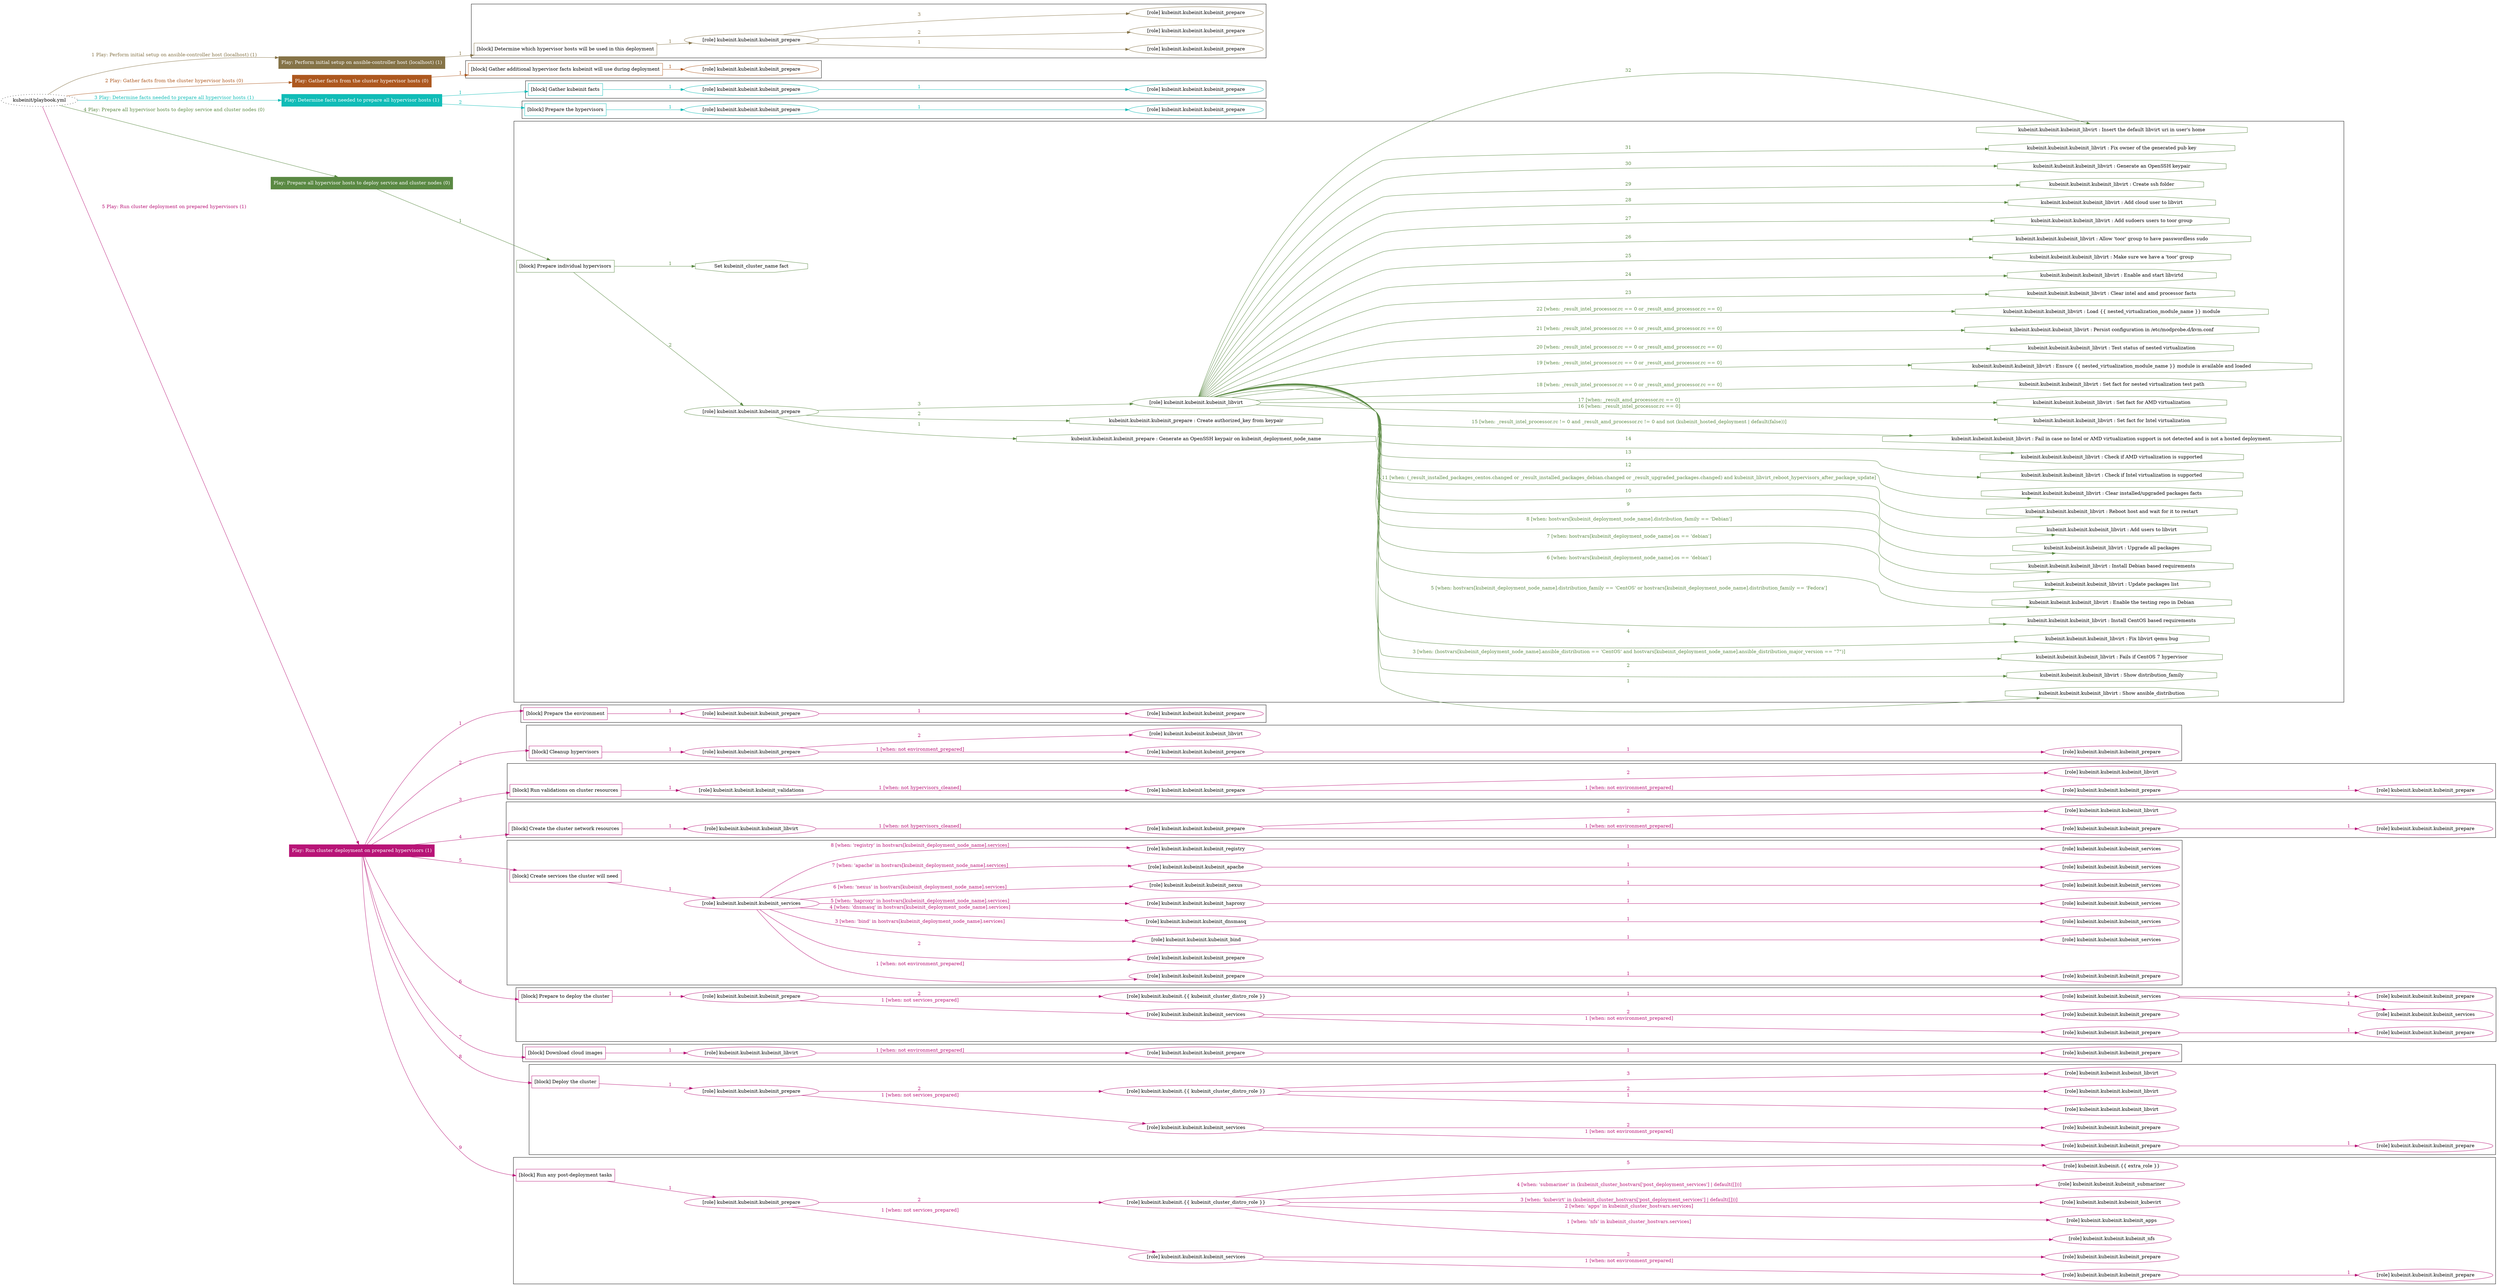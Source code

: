 digraph {
	graph [concentrate=true ordering=in rankdir=LR ratio=fill]
	edge [esep=5 sep=10]
	"kubeinit/playbook.yml" [URL="/home/runner/work/kubeinit/kubeinit/kubeinit/playbook.yml" id=playbook_5a06f77f style=dotted]
	"kubeinit/playbook.yml" -> play_745bcab9 [label="1 Play: Perform initial setup on ansible-controller host (localhost) (1)" color="#857347" fontcolor="#857347" id=edge_playbook_5a06f77f_play_745bcab9 labeltooltip="1 Play: Perform initial setup on ansible-controller host (localhost) (1)" tooltip="1 Play: Perform initial setup on ansible-controller host (localhost) (1)"]
	subgraph "Play: Perform initial setup on ansible-controller host (localhost) (1)" {
		play_745bcab9 [label="Play: Perform initial setup on ansible-controller host (localhost) (1)" URL="/home/runner/work/kubeinit/kubeinit/kubeinit/playbook.yml" color="#857347" fontcolor="#ffffff" id=play_745bcab9 shape=box style=filled tooltip=localhost]
		play_745bcab9 -> block_44c01b1d [label=1 color="#857347" fontcolor="#857347" id=edge_1_play_745bcab9_block_44c01b1d labeltooltip=1 tooltip=1]
		subgraph cluster_block_44c01b1d {
			block_44c01b1d [label="[block] Determine which hypervisor hosts will be used in this deployment" URL="/home/runner/work/kubeinit/kubeinit/kubeinit/playbook.yml" color="#857347" id=block_44c01b1d labeltooltip="Determine which hypervisor hosts will be used in this deployment" shape=box tooltip="Determine which hypervisor hosts will be used in this deployment"]
			block_44c01b1d -> role_6288dea0 [label="1 " color="#857347" fontcolor="#857347" id=edge_1_block_44c01b1d_role_6288dea0 labeltooltip="1 " tooltip="1 "]
			subgraph "kubeinit.kubeinit.kubeinit_prepare" {
				role_6288dea0 [label="[role] kubeinit.kubeinit.kubeinit_prepare" URL="/home/runner/work/kubeinit/kubeinit/kubeinit/playbook.yml" color="#857347" id=role_6288dea0 tooltip="kubeinit.kubeinit.kubeinit_prepare"]
				role_6288dea0 -> role_089f661a [label="1 " color="#857347" fontcolor="#857347" id=edge_1_role_6288dea0_role_089f661a labeltooltip="1 " tooltip="1 "]
				subgraph "kubeinit.kubeinit.kubeinit_prepare" {
					role_089f661a [label="[role] kubeinit.kubeinit.kubeinit_prepare" URL="/home/runner/.ansible/collections/ansible_collections/kubeinit/kubeinit/roles/kubeinit_prepare/tasks/build_hypervisors_group.yml" color="#857347" id=role_089f661a tooltip="kubeinit.kubeinit.kubeinit_prepare"]
				}
				role_6288dea0 -> role_5e1b01ef [label="2 " color="#857347" fontcolor="#857347" id=edge_2_role_6288dea0_role_5e1b01ef labeltooltip="2 " tooltip="2 "]
				subgraph "kubeinit.kubeinit.kubeinit_prepare" {
					role_5e1b01ef [label="[role] kubeinit.kubeinit.kubeinit_prepare" URL="/home/runner/.ansible/collections/ansible_collections/kubeinit/kubeinit/roles/kubeinit_prepare/tasks/build_hypervisors_group.yml" color="#857347" id=role_5e1b01ef tooltip="kubeinit.kubeinit.kubeinit_prepare"]
				}
				role_6288dea0 -> role_b79ca552 [label="3 " color="#857347" fontcolor="#857347" id=edge_3_role_6288dea0_role_b79ca552 labeltooltip="3 " tooltip="3 "]
				subgraph "kubeinit.kubeinit.kubeinit_prepare" {
					role_b79ca552 [label="[role] kubeinit.kubeinit.kubeinit_prepare" URL="/home/runner/.ansible/collections/ansible_collections/kubeinit/kubeinit/roles/kubeinit_prepare/tasks/build_hypervisors_group.yml" color="#857347" id=role_b79ca552 tooltip="kubeinit.kubeinit.kubeinit_prepare"]
				}
			}
		}
	}
	"kubeinit/playbook.yml" -> play_0db2e1fe [label="2 Play: Gather facts from the cluster hypervisor hosts (0)" color="#ad581f" fontcolor="#ad581f" id=edge_playbook_5a06f77f_play_0db2e1fe labeltooltip="2 Play: Gather facts from the cluster hypervisor hosts (0)" tooltip="2 Play: Gather facts from the cluster hypervisor hosts (0)"]
	subgraph "Play: Gather facts from the cluster hypervisor hosts (0)" {
		play_0db2e1fe [label="Play: Gather facts from the cluster hypervisor hosts (0)" URL="/home/runner/work/kubeinit/kubeinit/kubeinit/playbook.yml" color="#ad581f" fontcolor="#ffffff" id=play_0db2e1fe shape=box style=filled tooltip="Play: Gather facts from the cluster hypervisor hosts (0)"]
		play_0db2e1fe -> block_32d5d9a7 [label=1 color="#ad581f" fontcolor="#ad581f" id=edge_1_play_0db2e1fe_block_32d5d9a7 labeltooltip=1 tooltip=1]
		subgraph cluster_block_32d5d9a7 {
			block_32d5d9a7 [label="[block] Gather additional hypervisor facts kubeinit will use during deployment" URL="/home/runner/work/kubeinit/kubeinit/kubeinit/playbook.yml" color="#ad581f" id=block_32d5d9a7 labeltooltip="Gather additional hypervisor facts kubeinit will use during deployment" shape=box tooltip="Gather additional hypervisor facts kubeinit will use during deployment"]
			block_32d5d9a7 -> role_adc06d21 [label="1 " color="#ad581f" fontcolor="#ad581f" id=edge_1_block_32d5d9a7_role_adc06d21 labeltooltip="1 " tooltip="1 "]
			subgraph "kubeinit.kubeinit.kubeinit_prepare" {
				role_adc06d21 [label="[role] kubeinit.kubeinit.kubeinit_prepare" URL="/home/runner/work/kubeinit/kubeinit/kubeinit/playbook.yml" color="#ad581f" id=role_adc06d21 tooltip="kubeinit.kubeinit.kubeinit_prepare"]
			}
		}
	}
	"kubeinit/playbook.yml" -> play_4bace11b [label="3 Play: Determine facts needed to prepare all hypervisor hosts (1)" color="#10bcb7" fontcolor="#10bcb7" id=edge_playbook_5a06f77f_play_4bace11b labeltooltip="3 Play: Determine facts needed to prepare all hypervisor hosts (1)" tooltip="3 Play: Determine facts needed to prepare all hypervisor hosts (1)"]
	subgraph "Play: Determine facts needed to prepare all hypervisor hosts (1)" {
		play_4bace11b [label="Play: Determine facts needed to prepare all hypervisor hosts (1)" URL="/home/runner/work/kubeinit/kubeinit/kubeinit/playbook.yml" color="#10bcb7" fontcolor="#ffffff" id=play_4bace11b shape=box style=filled tooltip=localhost]
		play_4bace11b -> block_f91a1fcb [label=1 color="#10bcb7" fontcolor="#10bcb7" id=edge_1_play_4bace11b_block_f91a1fcb labeltooltip=1 tooltip=1]
		subgraph cluster_block_f91a1fcb {
			block_f91a1fcb [label="[block] Gather kubeinit facts" URL="/home/runner/work/kubeinit/kubeinit/kubeinit/playbook.yml" color="#10bcb7" id=block_f91a1fcb labeltooltip="Gather kubeinit facts" shape=box tooltip="Gather kubeinit facts"]
			block_f91a1fcb -> role_a0c0fd13 [label="1 " color="#10bcb7" fontcolor="#10bcb7" id=edge_1_block_f91a1fcb_role_a0c0fd13 labeltooltip="1 " tooltip="1 "]
			subgraph "kubeinit.kubeinit.kubeinit_prepare" {
				role_a0c0fd13 [label="[role] kubeinit.kubeinit.kubeinit_prepare" URL="/home/runner/work/kubeinit/kubeinit/kubeinit/playbook.yml" color="#10bcb7" id=role_a0c0fd13 tooltip="kubeinit.kubeinit.kubeinit_prepare"]
				role_a0c0fd13 -> role_08e5127f [label="1 " color="#10bcb7" fontcolor="#10bcb7" id=edge_1_role_a0c0fd13_role_08e5127f labeltooltip="1 " tooltip="1 "]
				subgraph "kubeinit.kubeinit.kubeinit_prepare" {
					role_08e5127f [label="[role] kubeinit.kubeinit.kubeinit_prepare" URL="/home/runner/.ansible/collections/ansible_collections/kubeinit/kubeinit/roles/kubeinit_prepare/tasks/gather_kubeinit_facts.yml" color="#10bcb7" id=role_08e5127f tooltip="kubeinit.kubeinit.kubeinit_prepare"]
				}
			}
		}
		play_4bace11b -> block_10a8e605 [label=2 color="#10bcb7" fontcolor="#10bcb7" id=edge_2_play_4bace11b_block_10a8e605 labeltooltip=2 tooltip=2]
		subgraph cluster_block_10a8e605 {
			block_10a8e605 [label="[block] Prepare the hypervisors" URL="/home/runner/work/kubeinit/kubeinit/kubeinit/playbook.yml" color="#10bcb7" id=block_10a8e605 labeltooltip="Prepare the hypervisors" shape=box tooltip="Prepare the hypervisors"]
			block_10a8e605 -> role_fb8d6422 [label="1 " color="#10bcb7" fontcolor="#10bcb7" id=edge_1_block_10a8e605_role_fb8d6422 labeltooltip="1 " tooltip="1 "]
			subgraph "kubeinit.kubeinit.kubeinit_prepare" {
				role_fb8d6422 [label="[role] kubeinit.kubeinit.kubeinit_prepare" URL="/home/runner/work/kubeinit/kubeinit/kubeinit/playbook.yml" color="#10bcb7" id=role_fb8d6422 tooltip="kubeinit.kubeinit.kubeinit_prepare"]
				role_fb8d6422 -> role_c85e2ff6 [label="1 " color="#10bcb7" fontcolor="#10bcb7" id=edge_1_role_fb8d6422_role_c85e2ff6 labeltooltip="1 " tooltip="1 "]
				subgraph "kubeinit.kubeinit.kubeinit_prepare" {
					role_c85e2ff6 [label="[role] kubeinit.kubeinit.kubeinit_prepare" URL="/home/runner/.ansible/collections/ansible_collections/kubeinit/kubeinit/roles/kubeinit_prepare/tasks/gather_kubeinit_facts.yml" color="#10bcb7" id=role_c85e2ff6 tooltip="kubeinit.kubeinit.kubeinit_prepare"]
				}
			}
		}
	}
	"kubeinit/playbook.yml" -> play_b6dbff73 [label="4 Play: Prepare all hypervisor hosts to deploy service and cluster nodes (0)" color="#5a8943" fontcolor="#5a8943" id=edge_playbook_5a06f77f_play_b6dbff73 labeltooltip="4 Play: Prepare all hypervisor hosts to deploy service and cluster nodes (0)" tooltip="4 Play: Prepare all hypervisor hosts to deploy service and cluster nodes (0)"]
	subgraph "Play: Prepare all hypervisor hosts to deploy service and cluster nodes (0)" {
		play_b6dbff73 [label="Play: Prepare all hypervisor hosts to deploy service and cluster nodes (0)" URL="/home/runner/work/kubeinit/kubeinit/kubeinit/playbook.yml" color="#5a8943" fontcolor="#ffffff" id=play_b6dbff73 shape=box style=filled tooltip="Play: Prepare all hypervisor hosts to deploy service and cluster nodes (0)"]
		play_b6dbff73 -> block_6ac5d6a9 [label=1 color="#5a8943" fontcolor="#5a8943" id=edge_1_play_b6dbff73_block_6ac5d6a9 labeltooltip=1 tooltip=1]
		subgraph cluster_block_6ac5d6a9 {
			block_6ac5d6a9 [label="[block] Prepare individual hypervisors" URL="/home/runner/work/kubeinit/kubeinit/kubeinit/playbook.yml" color="#5a8943" id=block_6ac5d6a9 labeltooltip="Prepare individual hypervisors" shape=box tooltip="Prepare individual hypervisors"]
			block_6ac5d6a9 -> role_c05a26fb [label="2 " color="#5a8943" fontcolor="#5a8943" id=edge_2_block_6ac5d6a9_role_c05a26fb labeltooltip="2 " tooltip="2 "]
			subgraph "kubeinit.kubeinit.kubeinit_prepare" {
				role_c05a26fb [label="[role] kubeinit.kubeinit.kubeinit_prepare" URL="/home/runner/work/kubeinit/kubeinit/kubeinit/playbook.yml" color="#5a8943" id=role_c05a26fb tooltip="kubeinit.kubeinit.kubeinit_prepare"]
				task_4cca8881 [label="kubeinit.kubeinit.kubeinit_prepare : Generate an OpenSSH keypair on kubeinit_deployment_node_name" URL="/home/runner/.ansible/collections/ansible_collections/kubeinit/kubeinit/roles/kubeinit_prepare/tasks/prepare_hypervisor.yml" color="#5a8943" id=task_4cca8881 shape=octagon tooltip="kubeinit.kubeinit.kubeinit_prepare : Generate an OpenSSH keypair on kubeinit_deployment_node_name"]
				role_c05a26fb -> task_4cca8881 [label="1 " color="#5a8943" fontcolor="#5a8943" id=edge_1_role_c05a26fb_task_4cca8881 labeltooltip="1 " tooltip="1 "]
				task_a20b1098 [label="kubeinit.kubeinit.kubeinit_prepare : Create authorized_key from keypair" URL="/home/runner/.ansible/collections/ansible_collections/kubeinit/kubeinit/roles/kubeinit_prepare/tasks/prepare_hypervisor.yml" color="#5a8943" id=task_a20b1098 shape=octagon tooltip="kubeinit.kubeinit.kubeinit_prepare : Create authorized_key from keypair"]
				role_c05a26fb -> task_a20b1098 [label="2 " color="#5a8943" fontcolor="#5a8943" id=edge_2_role_c05a26fb_task_a20b1098 labeltooltip="2 " tooltip="2 "]
				role_c05a26fb -> role_e1fb446c [label="3 " color="#5a8943" fontcolor="#5a8943" id=edge_3_role_c05a26fb_role_e1fb446c labeltooltip="3 " tooltip="3 "]
				subgraph "kubeinit.kubeinit.kubeinit_libvirt" {
					role_e1fb446c [label="[role] kubeinit.kubeinit.kubeinit_libvirt" URL="/home/runner/.ansible/collections/ansible_collections/kubeinit/kubeinit/roles/kubeinit_prepare/tasks/prepare_hypervisor.yml" color="#5a8943" id=role_e1fb446c tooltip="kubeinit.kubeinit.kubeinit_libvirt"]
					task_1c48195c [label="kubeinit.kubeinit.kubeinit_libvirt : Show ansible_distribution" URL="/home/runner/.ansible/collections/ansible_collections/kubeinit/kubeinit/roles/kubeinit_libvirt/tasks/main.yml" color="#5a8943" id=task_1c48195c shape=octagon tooltip="kubeinit.kubeinit.kubeinit_libvirt : Show ansible_distribution"]
					role_e1fb446c -> task_1c48195c [label="1 " color="#5a8943" fontcolor="#5a8943" id=edge_1_role_e1fb446c_task_1c48195c labeltooltip="1 " tooltip="1 "]
					task_931b3c91 [label="kubeinit.kubeinit.kubeinit_libvirt : Show distribution_family" URL="/home/runner/.ansible/collections/ansible_collections/kubeinit/kubeinit/roles/kubeinit_libvirt/tasks/main.yml" color="#5a8943" id=task_931b3c91 shape=octagon tooltip="kubeinit.kubeinit.kubeinit_libvirt : Show distribution_family"]
					role_e1fb446c -> task_931b3c91 [label="2 " color="#5a8943" fontcolor="#5a8943" id=edge_2_role_e1fb446c_task_931b3c91 labeltooltip="2 " tooltip="2 "]
					task_45664480 [label="kubeinit.kubeinit.kubeinit_libvirt : Fails if CentOS 7 hypervisor" URL="/home/runner/.ansible/collections/ansible_collections/kubeinit/kubeinit/roles/kubeinit_libvirt/tasks/main.yml" color="#5a8943" id=task_45664480 shape=octagon tooltip="kubeinit.kubeinit.kubeinit_libvirt : Fails if CentOS 7 hypervisor"]
					role_e1fb446c -> task_45664480 [label="3 [when: (hostvars[kubeinit_deployment_node_name].ansible_distribution == 'CentOS' and hostvars[kubeinit_deployment_node_name].ansible_distribution_major_version == \"7\")]" color="#5a8943" fontcolor="#5a8943" id=edge_3_role_e1fb446c_task_45664480 labeltooltip="3 [when: (hostvars[kubeinit_deployment_node_name].ansible_distribution == 'CentOS' and hostvars[kubeinit_deployment_node_name].ansible_distribution_major_version == \"7\")]" tooltip="3 [when: (hostvars[kubeinit_deployment_node_name].ansible_distribution == 'CentOS' and hostvars[kubeinit_deployment_node_name].ansible_distribution_major_version == \"7\")]"]
					task_46d58f54 [label="kubeinit.kubeinit.kubeinit_libvirt : Fix libvirt qemu bug" URL="/home/runner/.ansible/collections/ansible_collections/kubeinit/kubeinit/roles/kubeinit_libvirt/tasks/main.yml" color="#5a8943" id=task_46d58f54 shape=octagon tooltip="kubeinit.kubeinit.kubeinit_libvirt : Fix libvirt qemu bug"]
					role_e1fb446c -> task_46d58f54 [label="4 " color="#5a8943" fontcolor="#5a8943" id=edge_4_role_e1fb446c_task_46d58f54 labeltooltip="4 " tooltip="4 "]
					task_53f53c1d [label="kubeinit.kubeinit.kubeinit_libvirt : Install CentOS based requirements" URL="/home/runner/.ansible/collections/ansible_collections/kubeinit/kubeinit/roles/kubeinit_libvirt/tasks/main.yml" color="#5a8943" id=task_53f53c1d shape=octagon tooltip="kubeinit.kubeinit.kubeinit_libvirt : Install CentOS based requirements"]
					role_e1fb446c -> task_53f53c1d [label="5 [when: hostvars[kubeinit_deployment_node_name].distribution_family == 'CentOS' or hostvars[kubeinit_deployment_node_name].distribution_family == 'Fedora']" color="#5a8943" fontcolor="#5a8943" id=edge_5_role_e1fb446c_task_53f53c1d labeltooltip="5 [when: hostvars[kubeinit_deployment_node_name].distribution_family == 'CentOS' or hostvars[kubeinit_deployment_node_name].distribution_family == 'Fedora']" tooltip="5 [when: hostvars[kubeinit_deployment_node_name].distribution_family == 'CentOS' or hostvars[kubeinit_deployment_node_name].distribution_family == 'Fedora']"]
					task_e3c88bf7 [label="kubeinit.kubeinit.kubeinit_libvirt : Enable the testing repo in Debian" URL="/home/runner/.ansible/collections/ansible_collections/kubeinit/kubeinit/roles/kubeinit_libvirt/tasks/main.yml" color="#5a8943" id=task_e3c88bf7 shape=octagon tooltip="kubeinit.kubeinit.kubeinit_libvirt : Enable the testing repo in Debian"]
					role_e1fb446c -> task_e3c88bf7 [label="6 [when: hostvars[kubeinit_deployment_node_name].os == 'debian']" color="#5a8943" fontcolor="#5a8943" id=edge_6_role_e1fb446c_task_e3c88bf7 labeltooltip="6 [when: hostvars[kubeinit_deployment_node_name].os == 'debian']" tooltip="6 [when: hostvars[kubeinit_deployment_node_name].os == 'debian']"]
					task_7a9c1ec0 [label="kubeinit.kubeinit.kubeinit_libvirt : Update packages list" URL="/home/runner/.ansible/collections/ansible_collections/kubeinit/kubeinit/roles/kubeinit_libvirt/tasks/main.yml" color="#5a8943" id=task_7a9c1ec0 shape=octagon tooltip="kubeinit.kubeinit.kubeinit_libvirt : Update packages list"]
					role_e1fb446c -> task_7a9c1ec0 [label="7 [when: hostvars[kubeinit_deployment_node_name].os == 'debian']" color="#5a8943" fontcolor="#5a8943" id=edge_7_role_e1fb446c_task_7a9c1ec0 labeltooltip="7 [when: hostvars[kubeinit_deployment_node_name].os == 'debian']" tooltip="7 [when: hostvars[kubeinit_deployment_node_name].os == 'debian']"]
					task_b29f6ad9 [label="kubeinit.kubeinit.kubeinit_libvirt : Install Debian based requirements" URL="/home/runner/.ansible/collections/ansible_collections/kubeinit/kubeinit/roles/kubeinit_libvirt/tasks/main.yml" color="#5a8943" id=task_b29f6ad9 shape=octagon tooltip="kubeinit.kubeinit.kubeinit_libvirt : Install Debian based requirements"]
					role_e1fb446c -> task_b29f6ad9 [label="8 [when: hostvars[kubeinit_deployment_node_name].distribution_family == 'Debian']" color="#5a8943" fontcolor="#5a8943" id=edge_8_role_e1fb446c_task_b29f6ad9 labeltooltip="8 [when: hostvars[kubeinit_deployment_node_name].distribution_family == 'Debian']" tooltip="8 [when: hostvars[kubeinit_deployment_node_name].distribution_family == 'Debian']"]
					task_fd6a9388 [label="kubeinit.kubeinit.kubeinit_libvirt : Upgrade all packages" URL="/home/runner/.ansible/collections/ansible_collections/kubeinit/kubeinit/roles/kubeinit_libvirt/tasks/main.yml" color="#5a8943" id=task_fd6a9388 shape=octagon tooltip="kubeinit.kubeinit.kubeinit_libvirt : Upgrade all packages"]
					role_e1fb446c -> task_fd6a9388 [label="9 " color="#5a8943" fontcolor="#5a8943" id=edge_9_role_e1fb446c_task_fd6a9388 labeltooltip="9 " tooltip="9 "]
					task_3531d878 [label="kubeinit.kubeinit.kubeinit_libvirt : Add users to libvirt" URL="/home/runner/.ansible/collections/ansible_collections/kubeinit/kubeinit/roles/kubeinit_libvirt/tasks/main.yml" color="#5a8943" id=task_3531d878 shape=octagon tooltip="kubeinit.kubeinit.kubeinit_libvirt : Add users to libvirt"]
					role_e1fb446c -> task_3531d878 [label="10 " color="#5a8943" fontcolor="#5a8943" id=edge_10_role_e1fb446c_task_3531d878 labeltooltip="10 " tooltip="10 "]
					task_2c85b788 [label="kubeinit.kubeinit.kubeinit_libvirt : Reboot host and wait for it to restart" URL="/home/runner/.ansible/collections/ansible_collections/kubeinit/kubeinit/roles/kubeinit_libvirt/tasks/main.yml" color="#5a8943" id=task_2c85b788 shape=octagon tooltip="kubeinit.kubeinit.kubeinit_libvirt : Reboot host and wait for it to restart"]
					role_e1fb446c -> task_2c85b788 [label="11 [when: (_result_installed_packages_centos.changed or _result_installed_packages_debian.changed or _result_upgraded_packages.changed) and kubeinit_libvirt_reboot_hypervisors_after_package_update]" color="#5a8943" fontcolor="#5a8943" id=edge_11_role_e1fb446c_task_2c85b788 labeltooltip="11 [when: (_result_installed_packages_centos.changed or _result_installed_packages_debian.changed or _result_upgraded_packages.changed) and kubeinit_libvirt_reboot_hypervisors_after_package_update]" tooltip="11 [when: (_result_installed_packages_centos.changed or _result_installed_packages_debian.changed or _result_upgraded_packages.changed) and kubeinit_libvirt_reboot_hypervisors_after_package_update]"]
					task_c77d5ec5 [label="kubeinit.kubeinit.kubeinit_libvirt : Clear installed/upgraded packages facts" URL="/home/runner/.ansible/collections/ansible_collections/kubeinit/kubeinit/roles/kubeinit_libvirt/tasks/main.yml" color="#5a8943" id=task_c77d5ec5 shape=octagon tooltip="kubeinit.kubeinit.kubeinit_libvirt : Clear installed/upgraded packages facts"]
					role_e1fb446c -> task_c77d5ec5 [label="12 " color="#5a8943" fontcolor="#5a8943" id=edge_12_role_e1fb446c_task_c77d5ec5 labeltooltip="12 " tooltip="12 "]
					task_58f0a081 [label="kubeinit.kubeinit.kubeinit_libvirt : Check if Intel virtualization is supported" URL="/home/runner/.ansible/collections/ansible_collections/kubeinit/kubeinit/roles/kubeinit_libvirt/tasks/main.yml" color="#5a8943" id=task_58f0a081 shape=octagon tooltip="kubeinit.kubeinit.kubeinit_libvirt : Check if Intel virtualization is supported"]
					role_e1fb446c -> task_58f0a081 [label="13 " color="#5a8943" fontcolor="#5a8943" id=edge_13_role_e1fb446c_task_58f0a081 labeltooltip="13 " tooltip="13 "]
					task_829608a8 [label="kubeinit.kubeinit.kubeinit_libvirt : Check if AMD virtualization is supported" URL="/home/runner/.ansible/collections/ansible_collections/kubeinit/kubeinit/roles/kubeinit_libvirt/tasks/main.yml" color="#5a8943" id=task_829608a8 shape=octagon tooltip="kubeinit.kubeinit.kubeinit_libvirt : Check if AMD virtualization is supported"]
					role_e1fb446c -> task_829608a8 [label="14 " color="#5a8943" fontcolor="#5a8943" id=edge_14_role_e1fb446c_task_829608a8 labeltooltip="14 " tooltip="14 "]
					task_ed0d2cd3 [label="kubeinit.kubeinit.kubeinit_libvirt : Fail in case no Intel or AMD virtualization support is not detected and is not a hosted deployment." URL="/home/runner/.ansible/collections/ansible_collections/kubeinit/kubeinit/roles/kubeinit_libvirt/tasks/main.yml" color="#5a8943" id=task_ed0d2cd3 shape=octagon tooltip="kubeinit.kubeinit.kubeinit_libvirt : Fail in case no Intel or AMD virtualization support is not detected and is not a hosted deployment."]
					role_e1fb446c -> task_ed0d2cd3 [label="15 [when: _result_intel_processor.rc != 0 and _result_amd_processor.rc != 0 and not (kubeinit_hosted_deployment | default(false))]" color="#5a8943" fontcolor="#5a8943" id=edge_15_role_e1fb446c_task_ed0d2cd3 labeltooltip="15 [when: _result_intel_processor.rc != 0 and _result_amd_processor.rc != 0 and not (kubeinit_hosted_deployment | default(false))]" tooltip="15 [when: _result_intel_processor.rc != 0 and _result_amd_processor.rc != 0 and not (kubeinit_hosted_deployment | default(false))]"]
					task_13b43f7e [label="kubeinit.kubeinit.kubeinit_libvirt : Set fact for Intel virtualization" URL="/home/runner/.ansible/collections/ansible_collections/kubeinit/kubeinit/roles/kubeinit_libvirt/tasks/main.yml" color="#5a8943" id=task_13b43f7e shape=octagon tooltip="kubeinit.kubeinit.kubeinit_libvirt : Set fact for Intel virtualization"]
					role_e1fb446c -> task_13b43f7e [label="16 [when: _result_intel_processor.rc == 0]" color="#5a8943" fontcolor="#5a8943" id=edge_16_role_e1fb446c_task_13b43f7e labeltooltip="16 [when: _result_intel_processor.rc == 0]" tooltip="16 [when: _result_intel_processor.rc == 0]"]
					task_3802a730 [label="kubeinit.kubeinit.kubeinit_libvirt : Set fact for AMD virtualization" URL="/home/runner/.ansible/collections/ansible_collections/kubeinit/kubeinit/roles/kubeinit_libvirt/tasks/main.yml" color="#5a8943" id=task_3802a730 shape=octagon tooltip="kubeinit.kubeinit.kubeinit_libvirt : Set fact for AMD virtualization"]
					role_e1fb446c -> task_3802a730 [label="17 [when: _result_amd_processor.rc == 0]" color="#5a8943" fontcolor="#5a8943" id=edge_17_role_e1fb446c_task_3802a730 labeltooltip="17 [when: _result_amd_processor.rc == 0]" tooltip="17 [when: _result_amd_processor.rc == 0]"]
					task_8b352c4b [label="kubeinit.kubeinit.kubeinit_libvirt : Set fact for nested virtualization test path" URL="/home/runner/.ansible/collections/ansible_collections/kubeinit/kubeinit/roles/kubeinit_libvirt/tasks/main.yml" color="#5a8943" id=task_8b352c4b shape=octagon tooltip="kubeinit.kubeinit.kubeinit_libvirt : Set fact for nested virtualization test path"]
					role_e1fb446c -> task_8b352c4b [label="18 [when: _result_intel_processor.rc == 0 or _result_amd_processor.rc == 0]" color="#5a8943" fontcolor="#5a8943" id=edge_18_role_e1fb446c_task_8b352c4b labeltooltip="18 [when: _result_intel_processor.rc == 0 or _result_amd_processor.rc == 0]" tooltip="18 [when: _result_intel_processor.rc == 0 or _result_amd_processor.rc == 0]"]
					task_d4ec52e2 [label="kubeinit.kubeinit.kubeinit_libvirt : Ensure {{ nested_virtualization_module_name }} module is available and loaded" URL="/home/runner/.ansible/collections/ansible_collections/kubeinit/kubeinit/roles/kubeinit_libvirt/tasks/main.yml" color="#5a8943" id=task_d4ec52e2 shape=octagon tooltip="kubeinit.kubeinit.kubeinit_libvirt : Ensure {{ nested_virtualization_module_name }} module is available and loaded"]
					role_e1fb446c -> task_d4ec52e2 [label="19 [when: _result_intel_processor.rc == 0 or _result_amd_processor.rc == 0]" color="#5a8943" fontcolor="#5a8943" id=edge_19_role_e1fb446c_task_d4ec52e2 labeltooltip="19 [when: _result_intel_processor.rc == 0 or _result_amd_processor.rc == 0]" tooltip="19 [when: _result_intel_processor.rc == 0 or _result_amd_processor.rc == 0]"]
					task_94b048f8 [label="kubeinit.kubeinit.kubeinit_libvirt : Test status of nested virtualization" URL="/home/runner/.ansible/collections/ansible_collections/kubeinit/kubeinit/roles/kubeinit_libvirt/tasks/main.yml" color="#5a8943" id=task_94b048f8 shape=octagon tooltip="kubeinit.kubeinit.kubeinit_libvirt : Test status of nested virtualization"]
					role_e1fb446c -> task_94b048f8 [label="20 [when: _result_intel_processor.rc == 0 or _result_amd_processor.rc == 0]" color="#5a8943" fontcolor="#5a8943" id=edge_20_role_e1fb446c_task_94b048f8 labeltooltip="20 [when: _result_intel_processor.rc == 0 or _result_amd_processor.rc == 0]" tooltip="20 [when: _result_intel_processor.rc == 0 or _result_amd_processor.rc == 0]"]
					task_8ee1258c [label="kubeinit.kubeinit.kubeinit_libvirt : Persist configuration in /etc/modprobe.d/kvm.conf" URL="/home/runner/.ansible/collections/ansible_collections/kubeinit/kubeinit/roles/kubeinit_libvirt/tasks/main.yml" color="#5a8943" id=task_8ee1258c shape=octagon tooltip="kubeinit.kubeinit.kubeinit_libvirt : Persist configuration in /etc/modprobe.d/kvm.conf"]
					role_e1fb446c -> task_8ee1258c [label="21 [when: _result_intel_processor.rc == 0 or _result_amd_processor.rc == 0]" color="#5a8943" fontcolor="#5a8943" id=edge_21_role_e1fb446c_task_8ee1258c labeltooltip="21 [when: _result_intel_processor.rc == 0 or _result_amd_processor.rc == 0]" tooltip="21 [when: _result_intel_processor.rc == 0 or _result_amd_processor.rc == 0]"]
					task_c0578fea [label="kubeinit.kubeinit.kubeinit_libvirt : Load {{ nested_virtualization_module_name }} module" URL="/home/runner/.ansible/collections/ansible_collections/kubeinit/kubeinit/roles/kubeinit_libvirt/tasks/main.yml" color="#5a8943" id=task_c0578fea shape=octagon tooltip="kubeinit.kubeinit.kubeinit_libvirt : Load {{ nested_virtualization_module_name }} module"]
					role_e1fb446c -> task_c0578fea [label="22 [when: _result_intel_processor.rc == 0 or _result_amd_processor.rc == 0]" color="#5a8943" fontcolor="#5a8943" id=edge_22_role_e1fb446c_task_c0578fea labeltooltip="22 [when: _result_intel_processor.rc == 0 or _result_amd_processor.rc == 0]" tooltip="22 [when: _result_intel_processor.rc == 0 or _result_amd_processor.rc == 0]"]
					task_1871270e [label="kubeinit.kubeinit.kubeinit_libvirt : Clear intel and amd processor facts" URL="/home/runner/.ansible/collections/ansible_collections/kubeinit/kubeinit/roles/kubeinit_libvirt/tasks/main.yml" color="#5a8943" id=task_1871270e shape=octagon tooltip="kubeinit.kubeinit.kubeinit_libvirt : Clear intel and amd processor facts"]
					role_e1fb446c -> task_1871270e [label="23 " color="#5a8943" fontcolor="#5a8943" id=edge_23_role_e1fb446c_task_1871270e labeltooltip="23 " tooltip="23 "]
					task_1c237d00 [label="kubeinit.kubeinit.kubeinit_libvirt : Enable and start libvirtd" URL="/home/runner/.ansible/collections/ansible_collections/kubeinit/kubeinit/roles/kubeinit_libvirt/tasks/main.yml" color="#5a8943" id=task_1c237d00 shape=octagon tooltip="kubeinit.kubeinit.kubeinit_libvirt : Enable and start libvirtd"]
					role_e1fb446c -> task_1c237d00 [label="24 " color="#5a8943" fontcolor="#5a8943" id=edge_24_role_e1fb446c_task_1c237d00 labeltooltip="24 " tooltip="24 "]
					task_e23d203a [label="kubeinit.kubeinit.kubeinit_libvirt : Make sure we have a 'toor' group" URL="/home/runner/.ansible/collections/ansible_collections/kubeinit/kubeinit/roles/kubeinit_libvirt/tasks/60_create_cloud_user.yml" color="#5a8943" id=task_e23d203a shape=octagon tooltip="kubeinit.kubeinit.kubeinit_libvirt : Make sure we have a 'toor' group"]
					role_e1fb446c -> task_e23d203a [label="25 " color="#5a8943" fontcolor="#5a8943" id=edge_25_role_e1fb446c_task_e23d203a labeltooltip="25 " tooltip="25 "]
					task_b56868fe [label="kubeinit.kubeinit.kubeinit_libvirt : Allow 'toor' group to have passwordless sudo" URL="/home/runner/.ansible/collections/ansible_collections/kubeinit/kubeinit/roles/kubeinit_libvirt/tasks/60_create_cloud_user.yml" color="#5a8943" id=task_b56868fe shape=octagon tooltip="kubeinit.kubeinit.kubeinit_libvirt : Allow 'toor' group to have passwordless sudo"]
					role_e1fb446c -> task_b56868fe [label="26 " color="#5a8943" fontcolor="#5a8943" id=edge_26_role_e1fb446c_task_b56868fe labeltooltip="26 " tooltip="26 "]
					task_059732e3 [label="kubeinit.kubeinit.kubeinit_libvirt : Add sudoers users to toor group" URL="/home/runner/.ansible/collections/ansible_collections/kubeinit/kubeinit/roles/kubeinit_libvirt/tasks/60_create_cloud_user.yml" color="#5a8943" id=task_059732e3 shape=octagon tooltip="kubeinit.kubeinit.kubeinit_libvirt : Add sudoers users to toor group"]
					role_e1fb446c -> task_059732e3 [label="27 " color="#5a8943" fontcolor="#5a8943" id=edge_27_role_e1fb446c_task_059732e3 labeltooltip="27 " tooltip="27 "]
					task_7fac3bc8 [label="kubeinit.kubeinit.kubeinit_libvirt : Add cloud user to libvirt" URL="/home/runner/.ansible/collections/ansible_collections/kubeinit/kubeinit/roles/kubeinit_libvirt/tasks/60_create_cloud_user.yml" color="#5a8943" id=task_7fac3bc8 shape=octagon tooltip="kubeinit.kubeinit.kubeinit_libvirt : Add cloud user to libvirt"]
					role_e1fb446c -> task_7fac3bc8 [label="28 " color="#5a8943" fontcolor="#5a8943" id=edge_28_role_e1fb446c_task_7fac3bc8 labeltooltip="28 " tooltip="28 "]
					task_1409cc5d [label="kubeinit.kubeinit.kubeinit_libvirt : Create ssh folder" URL="/home/runner/.ansible/collections/ansible_collections/kubeinit/kubeinit/roles/kubeinit_libvirt/tasks/60_create_cloud_user.yml" color="#5a8943" id=task_1409cc5d shape=octagon tooltip="kubeinit.kubeinit.kubeinit_libvirt : Create ssh folder"]
					role_e1fb446c -> task_1409cc5d [label="29 " color="#5a8943" fontcolor="#5a8943" id=edge_29_role_e1fb446c_task_1409cc5d labeltooltip="29 " tooltip="29 "]
					task_93743796 [label="kubeinit.kubeinit.kubeinit_libvirt : Generate an OpenSSH keypair" URL="/home/runner/.ansible/collections/ansible_collections/kubeinit/kubeinit/roles/kubeinit_libvirt/tasks/60_create_cloud_user.yml" color="#5a8943" id=task_93743796 shape=octagon tooltip="kubeinit.kubeinit.kubeinit_libvirt : Generate an OpenSSH keypair"]
					role_e1fb446c -> task_93743796 [label="30 " color="#5a8943" fontcolor="#5a8943" id=edge_30_role_e1fb446c_task_93743796 labeltooltip="30 " tooltip="30 "]
					task_bf23c2b1 [label="kubeinit.kubeinit.kubeinit_libvirt : Fix owner of the generated pub key" URL="/home/runner/.ansible/collections/ansible_collections/kubeinit/kubeinit/roles/kubeinit_libvirt/tasks/60_create_cloud_user.yml" color="#5a8943" id=task_bf23c2b1 shape=octagon tooltip="kubeinit.kubeinit.kubeinit_libvirt : Fix owner of the generated pub key"]
					role_e1fb446c -> task_bf23c2b1 [label="31 " color="#5a8943" fontcolor="#5a8943" id=edge_31_role_e1fb446c_task_bf23c2b1 labeltooltip="31 " tooltip="31 "]
					task_6ea377c8 [label="kubeinit.kubeinit.kubeinit_libvirt : Insert the default libvirt uri in user's home" URL="/home/runner/.ansible/collections/ansible_collections/kubeinit/kubeinit/roles/kubeinit_libvirt/tasks/60_create_cloud_user.yml" color="#5a8943" id=task_6ea377c8 shape=octagon tooltip="kubeinit.kubeinit.kubeinit_libvirt : Insert the default libvirt uri in user's home"]
					role_e1fb446c -> task_6ea377c8 [label="32 " color="#5a8943" fontcolor="#5a8943" id=edge_32_role_e1fb446c_task_6ea377c8 labeltooltip="32 " tooltip="32 "]
				}
			}
			task_51389afa [label="Set kubeinit_cluster_name fact" URL="/home/runner/work/kubeinit/kubeinit/kubeinit/playbook.yml" color="#5a8943" id=task_51389afa shape=octagon tooltip="Set kubeinit_cluster_name fact"]
			block_6ac5d6a9 -> task_51389afa [label="1 " color="#5a8943" fontcolor="#5a8943" id=edge_1_block_6ac5d6a9_task_51389afa labeltooltip="1 " tooltip="1 "]
		}
	}
	"kubeinit/playbook.yml" -> play_6bef487e [label="5 Play: Run cluster deployment on prepared hypervisors (1)" color="#b81477" fontcolor="#b81477" id=edge_playbook_5a06f77f_play_6bef487e labeltooltip="5 Play: Run cluster deployment on prepared hypervisors (1)" tooltip="5 Play: Run cluster deployment on prepared hypervisors (1)"]
	subgraph "Play: Run cluster deployment on prepared hypervisors (1)" {
		play_6bef487e [label="Play: Run cluster deployment on prepared hypervisors (1)" URL="/home/runner/work/kubeinit/kubeinit/kubeinit/playbook.yml" color="#b81477" fontcolor="#ffffff" id=play_6bef487e shape=box style=filled tooltip=localhost]
		play_6bef487e -> block_ab29bcb4 [label=1 color="#b81477" fontcolor="#b81477" id=edge_1_play_6bef487e_block_ab29bcb4 labeltooltip=1 tooltip=1]
		subgraph cluster_block_ab29bcb4 {
			block_ab29bcb4 [label="[block] Prepare the environment" URL="/home/runner/work/kubeinit/kubeinit/kubeinit/playbook.yml" color="#b81477" id=block_ab29bcb4 labeltooltip="Prepare the environment" shape=box tooltip="Prepare the environment"]
			block_ab29bcb4 -> role_e60eb077 [label="1 " color="#b81477" fontcolor="#b81477" id=edge_1_block_ab29bcb4_role_e60eb077 labeltooltip="1 " tooltip="1 "]
			subgraph "kubeinit.kubeinit.kubeinit_prepare" {
				role_e60eb077 [label="[role] kubeinit.kubeinit.kubeinit_prepare" URL="/home/runner/work/kubeinit/kubeinit/kubeinit/playbook.yml" color="#b81477" id=role_e60eb077 tooltip="kubeinit.kubeinit.kubeinit_prepare"]
				role_e60eb077 -> role_0e2e75e1 [label="1 " color="#b81477" fontcolor="#b81477" id=edge_1_role_e60eb077_role_0e2e75e1 labeltooltip="1 " tooltip="1 "]
				subgraph "kubeinit.kubeinit.kubeinit_prepare" {
					role_0e2e75e1 [label="[role] kubeinit.kubeinit.kubeinit_prepare" URL="/home/runner/.ansible/collections/ansible_collections/kubeinit/kubeinit/roles/kubeinit_prepare/tasks/gather_kubeinit_facts.yml" color="#b81477" id=role_0e2e75e1 tooltip="kubeinit.kubeinit.kubeinit_prepare"]
				}
			}
		}
		play_6bef487e -> block_7b3c91ca [label=2 color="#b81477" fontcolor="#b81477" id=edge_2_play_6bef487e_block_7b3c91ca labeltooltip=2 tooltip=2]
		subgraph cluster_block_7b3c91ca {
			block_7b3c91ca [label="[block] Cleanup hypervisors" URL="/home/runner/work/kubeinit/kubeinit/kubeinit/playbook.yml" color="#b81477" id=block_7b3c91ca labeltooltip="Cleanup hypervisors" shape=box tooltip="Cleanup hypervisors"]
			block_7b3c91ca -> role_bbf7feb9 [label="1 " color="#b81477" fontcolor="#b81477" id=edge_1_block_7b3c91ca_role_bbf7feb9 labeltooltip="1 " tooltip="1 "]
			subgraph "kubeinit.kubeinit.kubeinit_prepare" {
				role_bbf7feb9 [label="[role] kubeinit.kubeinit.kubeinit_prepare" URL="/home/runner/work/kubeinit/kubeinit/kubeinit/playbook.yml" color="#b81477" id=role_bbf7feb9 tooltip="kubeinit.kubeinit.kubeinit_prepare"]
				role_bbf7feb9 -> role_186cddc6 [label="1 [when: not environment_prepared]" color="#b81477" fontcolor="#b81477" id=edge_1_role_bbf7feb9_role_186cddc6 labeltooltip="1 [when: not environment_prepared]" tooltip="1 [when: not environment_prepared]"]
				subgraph "kubeinit.kubeinit.kubeinit_prepare" {
					role_186cddc6 [label="[role] kubeinit.kubeinit.kubeinit_prepare" URL="/home/runner/.ansible/collections/ansible_collections/kubeinit/kubeinit/roles/kubeinit_prepare/tasks/cleanup_hypervisors.yml" color="#b81477" id=role_186cddc6 tooltip="kubeinit.kubeinit.kubeinit_prepare"]
					role_186cddc6 -> role_79e166aa [label="1 " color="#b81477" fontcolor="#b81477" id=edge_1_role_186cddc6_role_79e166aa labeltooltip="1 " tooltip="1 "]
					subgraph "kubeinit.kubeinit.kubeinit_prepare" {
						role_79e166aa [label="[role] kubeinit.kubeinit.kubeinit_prepare" URL="/home/runner/.ansible/collections/ansible_collections/kubeinit/kubeinit/roles/kubeinit_prepare/tasks/gather_kubeinit_facts.yml" color="#b81477" id=role_79e166aa tooltip="kubeinit.kubeinit.kubeinit_prepare"]
					}
				}
				role_bbf7feb9 -> role_c4aec0f0 [label="2 " color="#b81477" fontcolor="#b81477" id=edge_2_role_bbf7feb9_role_c4aec0f0 labeltooltip="2 " tooltip="2 "]
				subgraph "kubeinit.kubeinit.kubeinit_libvirt" {
					role_c4aec0f0 [label="[role] kubeinit.kubeinit.kubeinit_libvirt" URL="/home/runner/.ansible/collections/ansible_collections/kubeinit/kubeinit/roles/kubeinit_prepare/tasks/cleanup_hypervisors.yml" color="#b81477" id=role_c4aec0f0 tooltip="kubeinit.kubeinit.kubeinit_libvirt"]
				}
			}
		}
		play_6bef487e -> block_f4204c1d [label=3 color="#b81477" fontcolor="#b81477" id=edge_3_play_6bef487e_block_f4204c1d labeltooltip=3 tooltip=3]
		subgraph cluster_block_f4204c1d {
			block_f4204c1d [label="[block] Run validations on cluster resources" URL="/home/runner/work/kubeinit/kubeinit/kubeinit/playbook.yml" color="#b81477" id=block_f4204c1d labeltooltip="Run validations on cluster resources" shape=box tooltip="Run validations on cluster resources"]
			block_f4204c1d -> role_83890a73 [label="1 " color="#b81477" fontcolor="#b81477" id=edge_1_block_f4204c1d_role_83890a73 labeltooltip="1 " tooltip="1 "]
			subgraph "kubeinit.kubeinit.kubeinit_validations" {
				role_83890a73 [label="[role] kubeinit.kubeinit.kubeinit_validations" URL="/home/runner/work/kubeinit/kubeinit/kubeinit/playbook.yml" color="#b81477" id=role_83890a73 tooltip="kubeinit.kubeinit.kubeinit_validations"]
				role_83890a73 -> role_15511e0b [label="1 [when: not hypervisors_cleaned]" color="#b81477" fontcolor="#b81477" id=edge_1_role_83890a73_role_15511e0b labeltooltip="1 [when: not hypervisors_cleaned]" tooltip="1 [when: not hypervisors_cleaned]"]
				subgraph "kubeinit.kubeinit.kubeinit_prepare" {
					role_15511e0b [label="[role] kubeinit.kubeinit.kubeinit_prepare" URL="/home/runner/.ansible/collections/ansible_collections/kubeinit/kubeinit/roles/kubeinit_validations/tasks/main.yml" color="#b81477" id=role_15511e0b tooltip="kubeinit.kubeinit.kubeinit_prepare"]
					role_15511e0b -> role_c9548bd2 [label="1 [when: not environment_prepared]" color="#b81477" fontcolor="#b81477" id=edge_1_role_15511e0b_role_c9548bd2 labeltooltip="1 [when: not environment_prepared]" tooltip="1 [when: not environment_prepared]"]
					subgraph "kubeinit.kubeinit.kubeinit_prepare" {
						role_c9548bd2 [label="[role] kubeinit.kubeinit.kubeinit_prepare" URL="/home/runner/.ansible/collections/ansible_collections/kubeinit/kubeinit/roles/kubeinit_prepare/tasks/cleanup_hypervisors.yml" color="#b81477" id=role_c9548bd2 tooltip="kubeinit.kubeinit.kubeinit_prepare"]
						role_c9548bd2 -> role_9ef7443a [label="1 " color="#b81477" fontcolor="#b81477" id=edge_1_role_c9548bd2_role_9ef7443a labeltooltip="1 " tooltip="1 "]
						subgraph "kubeinit.kubeinit.kubeinit_prepare" {
							role_9ef7443a [label="[role] kubeinit.kubeinit.kubeinit_prepare" URL="/home/runner/.ansible/collections/ansible_collections/kubeinit/kubeinit/roles/kubeinit_prepare/tasks/gather_kubeinit_facts.yml" color="#b81477" id=role_9ef7443a tooltip="kubeinit.kubeinit.kubeinit_prepare"]
						}
					}
					role_15511e0b -> role_c93747d0 [label="2 " color="#b81477" fontcolor="#b81477" id=edge_2_role_15511e0b_role_c93747d0 labeltooltip="2 " tooltip="2 "]
					subgraph "kubeinit.kubeinit.kubeinit_libvirt" {
						role_c93747d0 [label="[role] kubeinit.kubeinit.kubeinit_libvirt" URL="/home/runner/.ansible/collections/ansible_collections/kubeinit/kubeinit/roles/kubeinit_prepare/tasks/cleanup_hypervisors.yml" color="#b81477" id=role_c93747d0 tooltip="kubeinit.kubeinit.kubeinit_libvirt"]
					}
				}
			}
		}
		play_6bef487e -> block_e44c74d9 [label=4 color="#b81477" fontcolor="#b81477" id=edge_4_play_6bef487e_block_e44c74d9 labeltooltip=4 tooltip=4]
		subgraph cluster_block_e44c74d9 {
			block_e44c74d9 [label="[block] Create the cluster network resources" URL="/home/runner/work/kubeinit/kubeinit/kubeinit/playbook.yml" color="#b81477" id=block_e44c74d9 labeltooltip="Create the cluster network resources" shape=box tooltip="Create the cluster network resources"]
			block_e44c74d9 -> role_243a75b2 [label="1 " color="#b81477" fontcolor="#b81477" id=edge_1_block_e44c74d9_role_243a75b2 labeltooltip="1 " tooltip="1 "]
			subgraph "kubeinit.kubeinit.kubeinit_libvirt" {
				role_243a75b2 [label="[role] kubeinit.kubeinit.kubeinit_libvirt" URL="/home/runner/work/kubeinit/kubeinit/kubeinit/playbook.yml" color="#b81477" id=role_243a75b2 tooltip="kubeinit.kubeinit.kubeinit_libvirt"]
				role_243a75b2 -> role_f6c92dfd [label="1 [when: not hypervisors_cleaned]" color="#b81477" fontcolor="#b81477" id=edge_1_role_243a75b2_role_f6c92dfd labeltooltip="1 [when: not hypervisors_cleaned]" tooltip="1 [when: not hypervisors_cleaned]"]
				subgraph "kubeinit.kubeinit.kubeinit_prepare" {
					role_f6c92dfd [label="[role] kubeinit.kubeinit.kubeinit_prepare" URL="/home/runner/.ansible/collections/ansible_collections/kubeinit/kubeinit/roles/kubeinit_libvirt/tasks/create_network.yml" color="#b81477" id=role_f6c92dfd tooltip="kubeinit.kubeinit.kubeinit_prepare"]
					role_f6c92dfd -> role_ed0e578b [label="1 [when: not environment_prepared]" color="#b81477" fontcolor="#b81477" id=edge_1_role_f6c92dfd_role_ed0e578b labeltooltip="1 [when: not environment_prepared]" tooltip="1 [when: not environment_prepared]"]
					subgraph "kubeinit.kubeinit.kubeinit_prepare" {
						role_ed0e578b [label="[role] kubeinit.kubeinit.kubeinit_prepare" URL="/home/runner/.ansible/collections/ansible_collections/kubeinit/kubeinit/roles/kubeinit_prepare/tasks/cleanup_hypervisors.yml" color="#b81477" id=role_ed0e578b tooltip="kubeinit.kubeinit.kubeinit_prepare"]
						role_ed0e578b -> role_16ccddbc [label="1 " color="#b81477" fontcolor="#b81477" id=edge_1_role_ed0e578b_role_16ccddbc labeltooltip="1 " tooltip="1 "]
						subgraph "kubeinit.kubeinit.kubeinit_prepare" {
							role_16ccddbc [label="[role] kubeinit.kubeinit.kubeinit_prepare" URL="/home/runner/.ansible/collections/ansible_collections/kubeinit/kubeinit/roles/kubeinit_prepare/tasks/gather_kubeinit_facts.yml" color="#b81477" id=role_16ccddbc tooltip="kubeinit.kubeinit.kubeinit_prepare"]
						}
					}
					role_f6c92dfd -> role_8cfca50c [label="2 " color="#b81477" fontcolor="#b81477" id=edge_2_role_f6c92dfd_role_8cfca50c labeltooltip="2 " tooltip="2 "]
					subgraph "kubeinit.kubeinit.kubeinit_libvirt" {
						role_8cfca50c [label="[role] kubeinit.kubeinit.kubeinit_libvirt" URL="/home/runner/.ansible/collections/ansible_collections/kubeinit/kubeinit/roles/kubeinit_prepare/tasks/cleanup_hypervisors.yml" color="#b81477" id=role_8cfca50c tooltip="kubeinit.kubeinit.kubeinit_libvirt"]
					}
				}
			}
		}
		play_6bef487e -> block_07463251 [label=5 color="#b81477" fontcolor="#b81477" id=edge_5_play_6bef487e_block_07463251 labeltooltip=5 tooltip=5]
		subgraph cluster_block_07463251 {
			block_07463251 [label="[block] Create services the cluster will need" URL="/home/runner/work/kubeinit/kubeinit/kubeinit/playbook.yml" color="#b81477" id=block_07463251 labeltooltip="Create services the cluster will need" shape=box tooltip="Create services the cluster will need"]
			block_07463251 -> role_bb72ddd6 [label="1 " color="#b81477" fontcolor="#b81477" id=edge_1_block_07463251_role_bb72ddd6 labeltooltip="1 " tooltip="1 "]
			subgraph "kubeinit.kubeinit.kubeinit_services" {
				role_bb72ddd6 [label="[role] kubeinit.kubeinit.kubeinit_services" URL="/home/runner/work/kubeinit/kubeinit/kubeinit/playbook.yml" color="#b81477" id=role_bb72ddd6 tooltip="kubeinit.kubeinit.kubeinit_services"]
				role_bb72ddd6 -> role_d616b17e [label="1 [when: not environment_prepared]" color="#b81477" fontcolor="#b81477" id=edge_1_role_bb72ddd6_role_d616b17e labeltooltip="1 [when: not environment_prepared]" tooltip="1 [when: not environment_prepared]"]
				subgraph "kubeinit.kubeinit.kubeinit_prepare" {
					role_d616b17e [label="[role] kubeinit.kubeinit.kubeinit_prepare" URL="/home/runner/.ansible/collections/ansible_collections/kubeinit/kubeinit/roles/kubeinit_services/tasks/main.yml" color="#b81477" id=role_d616b17e tooltip="kubeinit.kubeinit.kubeinit_prepare"]
					role_d616b17e -> role_a0558f5f [label="1 " color="#b81477" fontcolor="#b81477" id=edge_1_role_d616b17e_role_a0558f5f labeltooltip="1 " tooltip="1 "]
					subgraph "kubeinit.kubeinit.kubeinit_prepare" {
						role_a0558f5f [label="[role] kubeinit.kubeinit.kubeinit_prepare" URL="/home/runner/.ansible/collections/ansible_collections/kubeinit/kubeinit/roles/kubeinit_prepare/tasks/gather_kubeinit_facts.yml" color="#b81477" id=role_a0558f5f tooltip="kubeinit.kubeinit.kubeinit_prepare"]
					}
				}
				role_bb72ddd6 -> role_8636b561 [label="2 " color="#b81477" fontcolor="#b81477" id=edge_2_role_bb72ddd6_role_8636b561 labeltooltip="2 " tooltip="2 "]
				subgraph "kubeinit.kubeinit.kubeinit_prepare" {
					role_8636b561 [label="[role] kubeinit.kubeinit.kubeinit_prepare" URL="/home/runner/.ansible/collections/ansible_collections/kubeinit/kubeinit/roles/kubeinit_services/tasks/00_create_service_pod.yml" color="#b81477" id=role_8636b561 tooltip="kubeinit.kubeinit.kubeinit_prepare"]
				}
				role_bb72ddd6 -> role_5b6ba6b4 [label="3 [when: 'bind' in hostvars[kubeinit_deployment_node_name].services]" color="#b81477" fontcolor="#b81477" id=edge_3_role_bb72ddd6_role_5b6ba6b4 labeltooltip="3 [when: 'bind' in hostvars[kubeinit_deployment_node_name].services]" tooltip="3 [when: 'bind' in hostvars[kubeinit_deployment_node_name].services]"]
				subgraph "kubeinit.kubeinit.kubeinit_bind" {
					role_5b6ba6b4 [label="[role] kubeinit.kubeinit.kubeinit_bind" URL="/home/runner/.ansible/collections/ansible_collections/kubeinit/kubeinit/roles/kubeinit_services/tasks/start_services_containers.yml" color="#b81477" id=role_5b6ba6b4 tooltip="kubeinit.kubeinit.kubeinit_bind"]
					role_5b6ba6b4 -> role_e87835d9 [label="1 " color="#b81477" fontcolor="#b81477" id=edge_1_role_5b6ba6b4_role_e87835d9 labeltooltip="1 " tooltip="1 "]
					subgraph "kubeinit.kubeinit.kubeinit_services" {
						role_e87835d9 [label="[role] kubeinit.kubeinit.kubeinit_services" URL="/home/runner/.ansible/collections/ansible_collections/kubeinit/kubeinit/roles/kubeinit_bind/tasks/main.yml" color="#b81477" id=role_e87835d9 tooltip="kubeinit.kubeinit.kubeinit_services"]
					}
				}
				role_bb72ddd6 -> role_6ca5d822 [label="4 [when: 'dnsmasq' in hostvars[kubeinit_deployment_node_name].services]" color="#b81477" fontcolor="#b81477" id=edge_4_role_bb72ddd6_role_6ca5d822 labeltooltip="4 [when: 'dnsmasq' in hostvars[kubeinit_deployment_node_name].services]" tooltip="4 [when: 'dnsmasq' in hostvars[kubeinit_deployment_node_name].services]"]
				subgraph "kubeinit.kubeinit.kubeinit_dnsmasq" {
					role_6ca5d822 [label="[role] kubeinit.kubeinit.kubeinit_dnsmasq" URL="/home/runner/.ansible/collections/ansible_collections/kubeinit/kubeinit/roles/kubeinit_services/tasks/start_services_containers.yml" color="#b81477" id=role_6ca5d822 tooltip="kubeinit.kubeinit.kubeinit_dnsmasq"]
					role_6ca5d822 -> role_fd7e2b4d [label="1 " color="#b81477" fontcolor="#b81477" id=edge_1_role_6ca5d822_role_fd7e2b4d labeltooltip="1 " tooltip="1 "]
					subgraph "kubeinit.kubeinit.kubeinit_services" {
						role_fd7e2b4d [label="[role] kubeinit.kubeinit.kubeinit_services" URL="/home/runner/.ansible/collections/ansible_collections/kubeinit/kubeinit/roles/kubeinit_dnsmasq/tasks/main.yml" color="#b81477" id=role_fd7e2b4d tooltip="kubeinit.kubeinit.kubeinit_services"]
					}
				}
				role_bb72ddd6 -> role_a43a82f9 [label="5 [when: 'haproxy' in hostvars[kubeinit_deployment_node_name].services]" color="#b81477" fontcolor="#b81477" id=edge_5_role_bb72ddd6_role_a43a82f9 labeltooltip="5 [when: 'haproxy' in hostvars[kubeinit_deployment_node_name].services]" tooltip="5 [when: 'haproxy' in hostvars[kubeinit_deployment_node_name].services]"]
				subgraph "kubeinit.kubeinit.kubeinit_haproxy" {
					role_a43a82f9 [label="[role] kubeinit.kubeinit.kubeinit_haproxy" URL="/home/runner/.ansible/collections/ansible_collections/kubeinit/kubeinit/roles/kubeinit_services/tasks/start_services_containers.yml" color="#b81477" id=role_a43a82f9 tooltip="kubeinit.kubeinit.kubeinit_haproxy"]
					role_a43a82f9 -> role_295f383e [label="1 " color="#b81477" fontcolor="#b81477" id=edge_1_role_a43a82f9_role_295f383e labeltooltip="1 " tooltip="1 "]
					subgraph "kubeinit.kubeinit.kubeinit_services" {
						role_295f383e [label="[role] kubeinit.kubeinit.kubeinit_services" URL="/home/runner/.ansible/collections/ansible_collections/kubeinit/kubeinit/roles/kubeinit_haproxy/tasks/main.yml" color="#b81477" id=role_295f383e tooltip="kubeinit.kubeinit.kubeinit_services"]
					}
				}
				role_bb72ddd6 -> role_dd013025 [label="6 [when: 'nexus' in hostvars[kubeinit_deployment_node_name].services]" color="#b81477" fontcolor="#b81477" id=edge_6_role_bb72ddd6_role_dd013025 labeltooltip="6 [when: 'nexus' in hostvars[kubeinit_deployment_node_name].services]" tooltip="6 [when: 'nexus' in hostvars[kubeinit_deployment_node_name].services]"]
				subgraph "kubeinit.kubeinit.kubeinit_nexus" {
					role_dd013025 [label="[role] kubeinit.kubeinit.kubeinit_nexus" URL="/home/runner/.ansible/collections/ansible_collections/kubeinit/kubeinit/roles/kubeinit_services/tasks/start_services_containers.yml" color="#b81477" id=role_dd013025 tooltip="kubeinit.kubeinit.kubeinit_nexus"]
					role_dd013025 -> role_1b96fcd8 [label="1 " color="#b81477" fontcolor="#b81477" id=edge_1_role_dd013025_role_1b96fcd8 labeltooltip="1 " tooltip="1 "]
					subgraph "kubeinit.kubeinit.kubeinit_services" {
						role_1b96fcd8 [label="[role] kubeinit.kubeinit.kubeinit_services" URL="/home/runner/.ansible/collections/ansible_collections/kubeinit/kubeinit/roles/kubeinit_nexus/tasks/main.yml" color="#b81477" id=role_1b96fcd8 tooltip="kubeinit.kubeinit.kubeinit_services"]
					}
				}
				role_bb72ddd6 -> role_c88aa961 [label="7 [when: 'apache' in hostvars[kubeinit_deployment_node_name].services]" color="#b81477" fontcolor="#b81477" id=edge_7_role_bb72ddd6_role_c88aa961 labeltooltip="7 [when: 'apache' in hostvars[kubeinit_deployment_node_name].services]" tooltip="7 [when: 'apache' in hostvars[kubeinit_deployment_node_name].services]"]
				subgraph "kubeinit.kubeinit.kubeinit_apache" {
					role_c88aa961 [label="[role] kubeinit.kubeinit.kubeinit_apache" URL="/home/runner/.ansible/collections/ansible_collections/kubeinit/kubeinit/roles/kubeinit_services/tasks/start_services_containers.yml" color="#b81477" id=role_c88aa961 tooltip="kubeinit.kubeinit.kubeinit_apache"]
					role_c88aa961 -> role_8714e672 [label="1 " color="#b81477" fontcolor="#b81477" id=edge_1_role_c88aa961_role_8714e672 labeltooltip="1 " tooltip="1 "]
					subgraph "kubeinit.kubeinit.kubeinit_services" {
						role_8714e672 [label="[role] kubeinit.kubeinit.kubeinit_services" URL="/home/runner/.ansible/collections/ansible_collections/kubeinit/kubeinit/roles/kubeinit_apache/tasks/main.yml" color="#b81477" id=role_8714e672 tooltip="kubeinit.kubeinit.kubeinit_services"]
					}
				}
				role_bb72ddd6 -> role_dba717a6 [label="8 [when: 'registry' in hostvars[kubeinit_deployment_node_name].services]" color="#b81477" fontcolor="#b81477" id=edge_8_role_bb72ddd6_role_dba717a6 labeltooltip="8 [when: 'registry' in hostvars[kubeinit_deployment_node_name].services]" tooltip="8 [when: 'registry' in hostvars[kubeinit_deployment_node_name].services]"]
				subgraph "kubeinit.kubeinit.kubeinit_registry" {
					role_dba717a6 [label="[role] kubeinit.kubeinit.kubeinit_registry" URL="/home/runner/.ansible/collections/ansible_collections/kubeinit/kubeinit/roles/kubeinit_services/tasks/start_services_containers.yml" color="#b81477" id=role_dba717a6 tooltip="kubeinit.kubeinit.kubeinit_registry"]
					role_dba717a6 -> role_e020a4dc [label="1 " color="#b81477" fontcolor="#b81477" id=edge_1_role_dba717a6_role_e020a4dc labeltooltip="1 " tooltip="1 "]
					subgraph "kubeinit.kubeinit.kubeinit_services" {
						role_e020a4dc [label="[role] kubeinit.kubeinit.kubeinit_services" URL="/home/runner/.ansible/collections/ansible_collections/kubeinit/kubeinit/roles/kubeinit_registry/tasks/main.yml" color="#b81477" id=role_e020a4dc tooltip="kubeinit.kubeinit.kubeinit_services"]
					}
				}
			}
		}
		play_6bef487e -> block_3d1fd434 [label=6 color="#b81477" fontcolor="#b81477" id=edge_6_play_6bef487e_block_3d1fd434 labeltooltip=6 tooltip=6]
		subgraph cluster_block_3d1fd434 {
			block_3d1fd434 [label="[block] Prepare to deploy the cluster" URL="/home/runner/work/kubeinit/kubeinit/kubeinit/playbook.yml" color="#b81477" id=block_3d1fd434 labeltooltip="Prepare to deploy the cluster" shape=box tooltip="Prepare to deploy the cluster"]
			block_3d1fd434 -> role_d631b864 [label="1 " color="#b81477" fontcolor="#b81477" id=edge_1_block_3d1fd434_role_d631b864 labeltooltip="1 " tooltip="1 "]
			subgraph "kubeinit.kubeinit.kubeinit_prepare" {
				role_d631b864 [label="[role] kubeinit.kubeinit.kubeinit_prepare" URL="/home/runner/work/kubeinit/kubeinit/kubeinit/playbook.yml" color="#b81477" id=role_d631b864 tooltip="kubeinit.kubeinit.kubeinit_prepare"]
				role_d631b864 -> role_d665f788 [label="1 [when: not services_prepared]" color="#b81477" fontcolor="#b81477" id=edge_1_role_d631b864_role_d665f788 labeltooltip="1 [when: not services_prepared]" tooltip="1 [when: not services_prepared]"]
				subgraph "kubeinit.kubeinit.kubeinit_services" {
					role_d665f788 [label="[role] kubeinit.kubeinit.kubeinit_services" URL="/home/runner/.ansible/collections/ansible_collections/kubeinit/kubeinit/roles/kubeinit_prepare/tasks/prepare_cluster.yml" color="#b81477" id=role_d665f788 tooltip="kubeinit.kubeinit.kubeinit_services"]
					role_d665f788 -> role_d6dca7cc [label="1 [when: not environment_prepared]" color="#b81477" fontcolor="#b81477" id=edge_1_role_d665f788_role_d6dca7cc labeltooltip="1 [when: not environment_prepared]" tooltip="1 [when: not environment_prepared]"]
					subgraph "kubeinit.kubeinit.kubeinit_prepare" {
						role_d6dca7cc [label="[role] kubeinit.kubeinit.kubeinit_prepare" URL="/home/runner/.ansible/collections/ansible_collections/kubeinit/kubeinit/roles/kubeinit_services/tasks/prepare_services.yml" color="#b81477" id=role_d6dca7cc tooltip="kubeinit.kubeinit.kubeinit_prepare"]
						role_d6dca7cc -> role_546e3785 [label="1 " color="#b81477" fontcolor="#b81477" id=edge_1_role_d6dca7cc_role_546e3785 labeltooltip="1 " tooltip="1 "]
						subgraph "kubeinit.kubeinit.kubeinit_prepare" {
							role_546e3785 [label="[role] kubeinit.kubeinit.kubeinit_prepare" URL="/home/runner/.ansible/collections/ansible_collections/kubeinit/kubeinit/roles/kubeinit_prepare/tasks/gather_kubeinit_facts.yml" color="#b81477" id=role_546e3785 tooltip="kubeinit.kubeinit.kubeinit_prepare"]
						}
					}
					role_d665f788 -> role_a79dee5e [label="2 " color="#b81477" fontcolor="#b81477" id=edge_2_role_d665f788_role_a79dee5e labeltooltip="2 " tooltip="2 "]
					subgraph "kubeinit.kubeinit.kubeinit_prepare" {
						role_a79dee5e [label="[role] kubeinit.kubeinit.kubeinit_prepare" URL="/home/runner/.ansible/collections/ansible_collections/kubeinit/kubeinit/roles/kubeinit_services/tasks/prepare_services.yml" color="#b81477" id=role_a79dee5e tooltip="kubeinit.kubeinit.kubeinit_prepare"]
					}
				}
				role_d631b864 -> role_3521ee9a [label="2 " color="#b81477" fontcolor="#b81477" id=edge_2_role_d631b864_role_3521ee9a labeltooltip="2 " tooltip="2 "]
				subgraph "kubeinit.kubeinit.{{ kubeinit_cluster_distro_role }}" {
					role_3521ee9a [label="[role] kubeinit.kubeinit.{{ kubeinit_cluster_distro_role }}" URL="/home/runner/.ansible/collections/ansible_collections/kubeinit/kubeinit/roles/kubeinit_prepare/tasks/prepare_cluster.yml" color="#b81477" id=role_3521ee9a tooltip="kubeinit.kubeinit.{{ kubeinit_cluster_distro_role }}"]
					role_3521ee9a -> role_2dcfc8e0 [label="1 " color="#b81477" fontcolor="#b81477" id=edge_1_role_3521ee9a_role_2dcfc8e0 labeltooltip="1 " tooltip="1 "]
					subgraph "kubeinit.kubeinit.kubeinit_services" {
						role_2dcfc8e0 [label="[role] kubeinit.kubeinit.kubeinit_services" URL="/home/runner/.ansible/collections/ansible_collections/kubeinit/kubeinit/roles/kubeinit_openshift/tasks/prepare_cluster.yml" color="#b81477" id=role_2dcfc8e0 tooltip="kubeinit.kubeinit.kubeinit_services"]
						role_2dcfc8e0 -> role_d2cda9a8 [label="1 " color="#b81477" fontcolor="#b81477" id=edge_1_role_2dcfc8e0_role_d2cda9a8 labeltooltip="1 " tooltip="1 "]
						subgraph "kubeinit.kubeinit.kubeinit_services" {
							role_d2cda9a8 [label="[role] kubeinit.kubeinit.kubeinit_services" URL="/home/runner/.ansible/collections/ansible_collections/kubeinit/kubeinit/roles/kubeinit_services/tasks/create_provision_container.yml" color="#b81477" id=role_d2cda9a8 tooltip="kubeinit.kubeinit.kubeinit_services"]
						}
						role_2dcfc8e0 -> role_3d6d7f47 [label="2 " color="#b81477" fontcolor="#b81477" id=edge_2_role_2dcfc8e0_role_3d6d7f47 labeltooltip="2 " tooltip="2 "]
						subgraph "kubeinit.kubeinit.kubeinit_prepare" {
							role_3d6d7f47 [label="[role] kubeinit.kubeinit.kubeinit_prepare" URL="/home/runner/.ansible/collections/ansible_collections/kubeinit/kubeinit/roles/kubeinit_services/tasks/create_provision_container.yml" color="#b81477" id=role_3d6d7f47 tooltip="kubeinit.kubeinit.kubeinit_prepare"]
						}
					}
				}
			}
		}
		play_6bef487e -> block_43d6e356 [label=7 color="#b81477" fontcolor="#b81477" id=edge_7_play_6bef487e_block_43d6e356 labeltooltip=7 tooltip=7]
		subgraph cluster_block_43d6e356 {
			block_43d6e356 [label="[block] Download cloud images" URL="/home/runner/work/kubeinit/kubeinit/kubeinit/playbook.yml" color="#b81477" id=block_43d6e356 labeltooltip="Download cloud images" shape=box tooltip="Download cloud images"]
			block_43d6e356 -> role_8940badb [label="1 " color="#b81477" fontcolor="#b81477" id=edge_1_block_43d6e356_role_8940badb labeltooltip="1 " tooltip="1 "]
			subgraph "kubeinit.kubeinit.kubeinit_libvirt" {
				role_8940badb [label="[role] kubeinit.kubeinit.kubeinit_libvirt" URL="/home/runner/work/kubeinit/kubeinit/kubeinit/playbook.yml" color="#b81477" id=role_8940badb tooltip="kubeinit.kubeinit.kubeinit_libvirt"]
				role_8940badb -> role_2f99e812 [label="1 [when: not environment_prepared]" color="#b81477" fontcolor="#b81477" id=edge_1_role_8940badb_role_2f99e812 labeltooltip="1 [when: not environment_prepared]" tooltip="1 [when: not environment_prepared]"]
				subgraph "kubeinit.kubeinit.kubeinit_prepare" {
					role_2f99e812 [label="[role] kubeinit.kubeinit.kubeinit_prepare" URL="/home/runner/.ansible/collections/ansible_collections/kubeinit/kubeinit/roles/kubeinit_libvirt/tasks/download_cloud_images.yml" color="#b81477" id=role_2f99e812 tooltip="kubeinit.kubeinit.kubeinit_prepare"]
					role_2f99e812 -> role_ab802909 [label="1 " color="#b81477" fontcolor="#b81477" id=edge_1_role_2f99e812_role_ab802909 labeltooltip="1 " tooltip="1 "]
					subgraph "kubeinit.kubeinit.kubeinit_prepare" {
						role_ab802909 [label="[role] kubeinit.kubeinit.kubeinit_prepare" URL="/home/runner/.ansible/collections/ansible_collections/kubeinit/kubeinit/roles/kubeinit_prepare/tasks/gather_kubeinit_facts.yml" color="#b81477" id=role_ab802909 tooltip="kubeinit.kubeinit.kubeinit_prepare"]
					}
				}
			}
		}
		play_6bef487e -> block_6a34cd6f [label=8 color="#b81477" fontcolor="#b81477" id=edge_8_play_6bef487e_block_6a34cd6f labeltooltip=8 tooltip=8]
		subgraph cluster_block_6a34cd6f {
			block_6a34cd6f [label="[block] Deploy the cluster" URL="/home/runner/work/kubeinit/kubeinit/kubeinit/playbook.yml" color="#b81477" id=block_6a34cd6f labeltooltip="Deploy the cluster" shape=box tooltip="Deploy the cluster"]
			block_6a34cd6f -> role_04561012 [label="1 " color="#b81477" fontcolor="#b81477" id=edge_1_block_6a34cd6f_role_04561012 labeltooltip="1 " tooltip="1 "]
			subgraph "kubeinit.kubeinit.kubeinit_prepare" {
				role_04561012 [label="[role] kubeinit.kubeinit.kubeinit_prepare" URL="/home/runner/work/kubeinit/kubeinit/kubeinit/playbook.yml" color="#b81477" id=role_04561012 tooltip="kubeinit.kubeinit.kubeinit_prepare"]
				role_04561012 -> role_f313344a [label="1 [when: not services_prepared]" color="#b81477" fontcolor="#b81477" id=edge_1_role_04561012_role_f313344a labeltooltip="1 [when: not services_prepared]" tooltip="1 [when: not services_prepared]"]
				subgraph "kubeinit.kubeinit.kubeinit_services" {
					role_f313344a [label="[role] kubeinit.kubeinit.kubeinit_services" URL="/home/runner/.ansible/collections/ansible_collections/kubeinit/kubeinit/roles/kubeinit_prepare/tasks/deploy_cluster.yml" color="#b81477" id=role_f313344a tooltip="kubeinit.kubeinit.kubeinit_services"]
					role_f313344a -> role_f596b8fa [label="1 [when: not environment_prepared]" color="#b81477" fontcolor="#b81477" id=edge_1_role_f313344a_role_f596b8fa labeltooltip="1 [when: not environment_prepared]" tooltip="1 [when: not environment_prepared]"]
					subgraph "kubeinit.kubeinit.kubeinit_prepare" {
						role_f596b8fa [label="[role] kubeinit.kubeinit.kubeinit_prepare" URL="/home/runner/.ansible/collections/ansible_collections/kubeinit/kubeinit/roles/kubeinit_services/tasks/prepare_services.yml" color="#b81477" id=role_f596b8fa tooltip="kubeinit.kubeinit.kubeinit_prepare"]
						role_f596b8fa -> role_a00b98ae [label="1 " color="#b81477" fontcolor="#b81477" id=edge_1_role_f596b8fa_role_a00b98ae labeltooltip="1 " tooltip="1 "]
						subgraph "kubeinit.kubeinit.kubeinit_prepare" {
							role_a00b98ae [label="[role] kubeinit.kubeinit.kubeinit_prepare" URL="/home/runner/.ansible/collections/ansible_collections/kubeinit/kubeinit/roles/kubeinit_prepare/tasks/gather_kubeinit_facts.yml" color="#b81477" id=role_a00b98ae tooltip="kubeinit.kubeinit.kubeinit_prepare"]
						}
					}
					role_f313344a -> role_0fec3fee [label="2 " color="#b81477" fontcolor="#b81477" id=edge_2_role_f313344a_role_0fec3fee labeltooltip="2 " tooltip="2 "]
					subgraph "kubeinit.kubeinit.kubeinit_prepare" {
						role_0fec3fee [label="[role] kubeinit.kubeinit.kubeinit_prepare" URL="/home/runner/.ansible/collections/ansible_collections/kubeinit/kubeinit/roles/kubeinit_services/tasks/prepare_services.yml" color="#b81477" id=role_0fec3fee tooltip="kubeinit.kubeinit.kubeinit_prepare"]
					}
				}
				role_04561012 -> role_1e0a9b00 [label="2 " color="#b81477" fontcolor="#b81477" id=edge_2_role_04561012_role_1e0a9b00 labeltooltip="2 " tooltip="2 "]
				subgraph "kubeinit.kubeinit.{{ kubeinit_cluster_distro_role }}" {
					role_1e0a9b00 [label="[role] kubeinit.kubeinit.{{ kubeinit_cluster_distro_role }}" URL="/home/runner/.ansible/collections/ansible_collections/kubeinit/kubeinit/roles/kubeinit_prepare/tasks/deploy_cluster.yml" color="#b81477" id=role_1e0a9b00 tooltip="kubeinit.kubeinit.{{ kubeinit_cluster_distro_role }}"]
					role_1e0a9b00 -> role_f90c56f1 [label="1 " color="#b81477" fontcolor="#b81477" id=edge_1_role_1e0a9b00_role_f90c56f1 labeltooltip="1 " tooltip="1 "]
					subgraph "kubeinit.kubeinit.kubeinit_libvirt" {
						role_f90c56f1 [label="[role] kubeinit.kubeinit.kubeinit_libvirt" URL="/home/runner/.ansible/collections/ansible_collections/kubeinit/kubeinit/roles/kubeinit_openshift/tasks/main.yml" color="#b81477" id=role_f90c56f1 tooltip="kubeinit.kubeinit.kubeinit_libvirt"]
					}
					role_1e0a9b00 -> role_a4e911c7 [label="2 " color="#b81477" fontcolor="#b81477" id=edge_2_role_1e0a9b00_role_a4e911c7 labeltooltip="2 " tooltip="2 "]
					subgraph "kubeinit.kubeinit.kubeinit_libvirt" {
						role_a4e911c7 [label="[role] kubeinit.kubeinit.kubeinit_libvirt" URL="/home/runner/.ansible/collections/ansible_collections/kubeinit/kubeinit/roles/kubeinit_openshift/tasks/main.yml" color="#b81477" id=role_a4e911c7 tooltip="kubeinit.kubeinit.kubeinit_libvirt"]
					}
					role_1e0a9b00 -> role_9d6c1986 [label="3 " color="#b81477" fontcolor="#b81477" id=edge_3_role_1e0a9b00_role_9d6c1986 labeltooltip="3 " tooltip="3 "]
					subgraph "kubeinit.kubeinit.kubeinit_libvirt" {
						role_9d6c1986 [label="[role] kubeinit.kubeinit.kubeinit_libvirt" URL="/home/runner/.ansible/collections/ansible_collections/kubeinit/kubeinit/roles/kubeinit_openshift/tasks/main.yml" color="#b81477" id=role_9d6c1986 tooltip="kubeinit.kubeinit.kubeinit_libvirt"]
					}
				}
			}
		}
		play_6bef487e -> block_3354db04 [label=9 color="#b81477" fontcolor="#b81477" id=edge_9_play_6bef487e_block_3354db04 labeltooltip=9 tooltip=9]
		subgraph cluster_block_3354db04 {
			block_3354db04 [label="[block] Run any post-deployment tasks" URL="/home/runner/work/kubeinit/kubeinit/kubeinit/playbook.yml" color="#b81477" id=block_3354db04 labeltooltip="Run any post-deployment tasks" shape=box tooltip="Run any post-deployment tasks"]
			block_3354db04 -> role_fa2dd3a6 [label="1 " color="#b81477" fontcolor="#b81477" id=edge_1_block_3354db04_role_fa2dd3a6 labeltooltip="1 " tooltip="1 "]
			subgraph "kubeinit.kubeinit.kubeinit_prepare" {
				role_fa2dd3a6 [label="[role] kubeinit.kubeinit.kubeinit_prepare" URL="/home/runner/work/kubeinit/kubeinit/kubeinit/playbook.yml" color="#b81477" id=role_fa2dd3a6 tooltip="kubeinit.kubeinit.kubeinit_prepare"]
				role_fa2dd3a6 -> role_6c47fa22 [label="1 [when: not services_prepared]" color="#b81477" fontcolor="#b81477" id=edge_1_role_fa2dd3a6_role_6c47fa22 labeltooltip="1 [when: not services_prepared]" tooltip="1 [when: not services_prepared]"]
				subgraph "kubeinit.kubeinit.kubeinit_services" {
					role_6c47fa22 [label="[role] kubeinit.kubeinit.kubeinit_services" URL="/home/runner/.ansible/collections/ansible_collections/kubeinit/kubeinit/roles/kubeinit_prepare/tasks/post_deployment.yml" color="#b81477" id=role_6c47fa22 tooltip="kubeinit.kubeinit.kubeinit_services"]
					role_6c47fa22 -> role_886e0963 [label="1 [when: not environment_prepared]" color="#b81477" fontcolor="#b81477" id=edge_1_role_6c47fa22_role_886e0963 labeltooltip="1 [when: not environment_prepared]" tooltip="1 [when: not environment_prepared]"]
					subgraph "kubeinit.kubeinit.kubeinit_prepare" {
						role_886e0963 [label="[role] kubeinit.kubeinit.kubeinit_prepare" URL="/home/runner/.ansible/collections/ansible_collections/kubeinit/kubeinit/roles/kubeinit_services/tasks/prepare_services.yml" color="#b81477" id=role_886e0963 tooltip="kubeinit.kubeinit.kubeinit_prepare"]
						role_886e0963 -> role_2d375f90 [label="1 " color="#b81477" fontcolor="#b81477" id=edge_1_role_886e0963_role_2d375f90 labeltooltip="1 " tooltip="1 "]
						subgraph "kubeinit.kubeinit.kubeinit_prepare" {
							role_2d375f90 [label="[role] kubeinit.kubeinit.kubeinit_prepare" URL="/home/runner/.ansible/collections/ansible_collections/kubeinit/kubeinit/roles/kubeinit_prepare/tasks/gather_kubeinit_facts.yml" color="#b81477" id=role_2d375f90 tooltip="kubeinit.kubeinit.kubeinit_prepare"]
						}
					}
					role_6c47fa22 -> role_11e30d34 [label="2 " color="#b81477" fontcolor="#b81477" id=edge_2_role_6c47fa22_role_11e30d34 labeltooltip="2 " tooltip="2 "]
					subgraph "kubeinit.kubeinit.kubeinit_prepare" {
						role_11e30d34 [label="[role] kubeinit.kubeinit.kubeinit_prepare" URL="/home/runner/.ansible/collections/ansible_collections/kubeinit/kubeinit/roles/kubeinit_services/tasks/prepare_services.yml" color="#b81477" id=role_11e30d34 tooltip="kubeinit.kubeinit.kubeinit_prepare"]
					}
				}
				role_fa2dd3a6 -> role_515dca40 [label="2 " color="#b81477" fontcolor="#b81477" id=edge_2_role_fa2dd3a6_role_515dca40 labeltooltip="2 " tooltip="2 "]
				subgraph "kubeinit.kubeinit.{{ kubeinit_cluster_distro_role }}" {
					role_515dca40 [label="[role] kubeinit.kubeinit.{{ kubeinit_cluster_distro_role }}" URL="/home/runner/.ansible/collections/ansible_collections/kubeinit/kubeinit/roles/kubeinit_prepare/tasks/post_deployment.yml" color="#b81477" id=role_515dca40 tooltip="kubeinit.kubeinit.{{ kubeinit_cluster_distro_role }}"]
					role_515dca40 -> role_0e31fa22 [label="1 [when: 'nfs' in kubeinit_cluster_hostvars.services]" color="#b81477" fontcolor="#b81477" id=edge_1_role_515dca40_role_0e31fa22 labeltooltip="1 [when: 'nfs' in kubeinit_cluster_hostvars.services]" tooltip="1 [when: 'nfs' in kubeinit_cluster_hostvars.services]"]
					subgraph "kubeinit.kubeinit.kubeinit_nfs" {
						role_0e31fa22 [label="[role] kubeinit.kubeinit.kubeinit_nfs" URL="/home/runner/.ansible/collections/ansible_collections/kubeinit/kubeinit/roles/kubeinit_openshift/tasks/post_deployment_tasks.yml" color="#b81477" id=role_0e31fa22 tooltip="kubeinit.kubeinit.kubeinit_nfs"]
					}
					role_515dca40 -> role_154cd8b8 [label="2 [when: 'apps' in kubeinit_cluster_hostvars.services]" color="#b81477" fontcolor="#b81477" id=edge_2_role_515dca40_role_154cd8b8 labeltooltip="2 [when: 'apps' in kubeinit_cluster_hostvars.services]" tooltip="2 [when: 'apps' in kubeinit_cluster_hostvars.services]"]
					subgraph "kubeinit.kubeinit.kubeinit_apps" {
						role_154cd8b8 [label="[role] kubeinit.kubeinit.kubeinit_apps" URL="/home/runner/.ansible/collections/ansible_collections/kubeinit/kubeinit/roles/kubeinit_openshift/tasks/post_deployment_tasks.yml" color="#b81477" id=role_154cd8b8 tooltip="kubeinit.kubeinit.kubeinit_apps"]
					}
					role_515dca40 -> role_e2b02630 [label="3 [when: 'kubevirt' in (kubeinit_cluster_hostvars['post_deployment_services'] | default([]))]" color="#b81477" fontcolor="#b81477" id=edge_3_role_515dca40_role_e2b02630 labeltooltip="3 [when: 'kubevirt' in (kubeinit_cluster_hostvars['post_deployment_services'] | default([]))]" tooltip="3 [when: 'kubevirt' in (kubeinit_cluster_hostvars['post_deployment_services'] | default([]))]"]
					subgraph "kubeinit.kubeinit.kubeinit_kubevirt" {
						role_e2b02630 [label="[role] kubeinit.kubeinit.kubeinit_kubevirt" URL="/home/runner/.ansible/collections/ansible_collections/kubeinit/kubeinit/roles/kubeinit_openshift/tasks/post_deployment_tasks.yml" color="#b81477" id=role_e2b02630 tooltip="kubeinit.kubeinit.kubeinit_kubevirt"]
					}
					role_515dca40 -> role_b14ec84c [label="4 [when: 'submariner' in (kubeinit_cluster_hostvars['post_deployment_services'] | default([]))]" color="#b81477" fontcolor="#b81477" id=edge_4_role_515dca40_role_b14ec84c labeltooltip="4 [when: 'submariner' in (kubeinit_cluster_hostvars['post_deployment_services'] | default([]))]" tooltip="4 [when: 'submariner' in (kubeinit_cluster_hostvars['post_deployment_services'] | default([]))]"]
					subgraph "kubeinit.kubeinit.kubeinit_submariner" {
						role_b14ec84c [label="[role] kubeinit.kubeinit.kubeinit_submariner" URL="/home/runner/.ansible/collections/ansible_collections/kubeinit/kubeinit/roles/kubeinit_openshift/tasks/post_deployment_tasks.yml" color="#b81477" id=role_b14ec84c tooltip="kubeinit.kubeinit.kubeinit_submariner"]
					}
					role_515dca40 -> role_69e87c5a [label="5 " color="#b81477" fontcolor="#b81477" id=edge_5_role_515dca40_role_69e87c5a labeltooltip="5 " tooltip="5 "]
					subgraph "kubeinit.kubeinit.{{ extra_role }}" {
						role_69e87c5a [label="[role] kubeinit.kubeinit.{{ extra_role }}" URL="/home/runner/.ansible/collections/ansible_collections/kubeinit/kubeinit/roles/kubeinit_openshift/tasks/post_deployment_tasks.yml" color="#b81477" id=role_69e87c5a tooltip="kubeinit.kubeinit.{{ extra_role }}"]
					}
				}
			}
		}
	}
}
